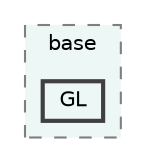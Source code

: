 digraph "include/Carna/base/GL"
{
 // LATEX_PDF_SIZE
  bgcolor="transparent";
  edge [fontname=Helvetica,fontsize=10,labelfontname=Helvetica,labelfontsize=10];
  node [fontname=Helvetica,fontsize=10,shape=box,height=0.2,width=0.4];
  compound=true
  subgraph clusterdir_62505fd74ca3ce5ce51851622ceb72c0 {
    graph [ bgcolor="#edf7f5", pencolor="grey50", label="base", fontname=Helvetica,fontsize=10 style="filled,dashed", URL="dir_62505fd74ca3ce5ce51851622ceb72c0.html",tooltip=""]
  dir_6d7336142f769edc73bcd685d5c45efa [label="GL", fillcolor="#edf7f5", color="grey25", style="filled,bold", URL="dir_6d7336142f769edc73bcd685d5c45efa.html",tooltip=""];
  }
}
